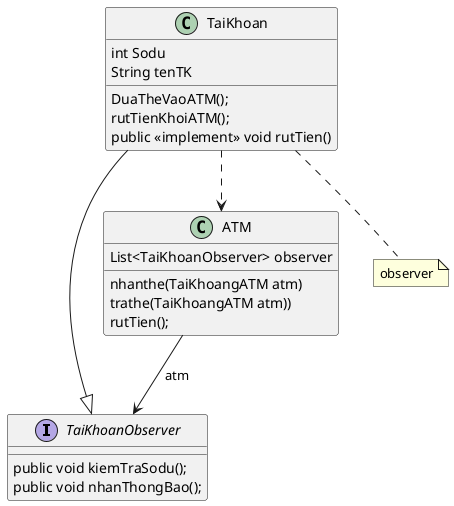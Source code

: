 @startuml
'https://plantuml.com/sequence-diagram

interface TaiKhoanObserver
{
   public void kiemTraSodu();
   public void nhanThongBao();

}

class ATM
{
List<TaiKhoanObserver> observer
    nhanthe(TaiKhoangATM atm)
    trathe(TaiKhoangATM atm))
    rutTien();
}




class TaiKhoan
{
int Sodu
String tenTK
DuaTheVaoATM();
rutTienKhoiATM();
public <<implement>> void rutTien()
}

TaiKhoan --|> TaiKhoanObserver
ATM --> TaiKhoanObserver : atm
TaiKhoan ..> ATM

note bottom of TaiKhoan
    observer
end note
@enduml